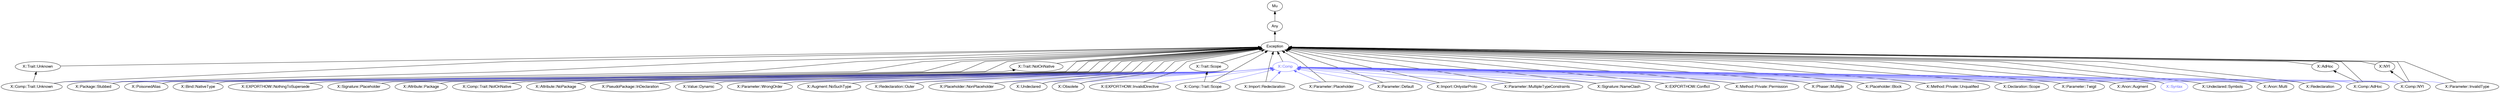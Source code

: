 digraph "perl6-type-graph" {
    rankdir=BT;
    splines=polyline;
    overlap=false; 
    // Types
    "X::Comp" [color="#6666FF", fontcolor="#6666FF", href="/type/X::Comp", fontname="FreeSans"];
    "Mu" [color="#000000", fontcolor="#000000", href="/type/Mu", fontname="FreeSans"];
    "Any" [color="#000000", fontcolor="#000000", href="/type/Any", fontname="FreeSans"];
    "Exception" [color="#000000", fontcolor="#000000", href="/type/Exception", fontname="FreeSans"];
    "X::Package::Stubbed" [color="#000000", fontcolor="#000000", href="/type/X::Package::Stubbed", fontname="FreeSans"];
    "X::Trait::Unknown" [color="#000000", fontcolor="#000000", href="/type/X::Trait::Unknown", fontname="FreeSans"];
    "X::Comp::Trait::Unknown" [color="#000000", fontcolor="#000000", href="/type/X::Comp::Trait::Unknown", fontname="FreeSans"];
    "X::PoisonedAlias" [color="#000000", fontcolor="#000000", href="/type/X::PoisonedAlias", fontname="FreeSans"];
    "X::Bind::NativeType" [color="#000000", fontcolor="#000000", href="/type/X::Bind::NativeType", fontname="FreeSans"];
    "X::EXPORTHOW::NothingToSupersede" [color="#000000", fontcolor="#000000", href="/type/X::EXPORTHOW::NothingToSupersede", fontname="FreeSans"];
    "X::Signature::Placeholder" [color="#000000", fontcolor="#000000", href="/type/X::Signature::Placeholder", fontname="FreeSans"];
    "X::Attribute::Package" [color="#000000", fontcolor="#000000", href="/type/X::Attribute::Package", fontname="FreeSans"];
    "X::Trait::NotOnNative" [color="#000000", fontcolor="#000000", href="/type/X::Trait::NotOnNative", fontname="FreeSans"];
    "X::Comp::Trait::NotOnNative" [color="#000000", fontcolor="#000000", href="/type/X::Comp::Trait::NotOnNative", fontname="FreeSans"];
    "X::Attribute::NoPackage" [color="#000000", fontcolor="#000000", href="/type/X::Attribute::NoPackage", fontname="FreeSans"];
    "X::PseudoPackage::InDeclaration" [color="#000000", fontcolor="#000000", href="/type/X::PseudoPackage::InDeclaration", fontname="FreeSans"];
    "X::Value::Dynamic" [color="#000000", fontcolor="#000000", href="/type/X::Value::Dynamic", fontname="FreeSans"];
    "X::Parameter::WrongOrder" [color="#000000", fontcolor="#000000", href="/type/X::Parameter::WrongOrder", fontname="FreeSans"];
    "X::Augment::NoSuchType" [color="#000000", fontcolor="#000000", href="/type/X::Augment::NoSuchType", fontname="FreeSans"];
    "X::Redeclaration::Outer" [color="#000000", fontcolor="#000000", href="/type/X::Redeclaration::Outer", fontname="FreeSans"];
    "X::Placeholder::NonPlaceholder" [color="#000000", fontcolor="#000000", href="/type/X::Placeholder::NonPlaceholder", fontname="FreeSans"];
    "X::Undeclared" [color="#000000", fontcolor="#000000", href="/type/X::Undeclared", fontname="FreeSans"];
    "X::Obsolete" [color="#000000", fontcolor="#000000", href="/type/X::Obsolete", fontname="FreeSans"];
    "X::EXPORTHOW::InvalidDirective" [color="#000000", fontcolor="#000000", href="/type/X::EXPORTHOW::InvalidDirective", fontname="FreeSans"];
    "X::Trait::Scope" [color="#000000", fontcolor="#000000", href="/type/X::Trait::Scope", fontname="FreeSans"];
    "X::Comp::Trait::Scope" [color="#000000", fontcolor="#000000", href="/type/X::Comp::Trait::Scope", fontname="FreeSans"];
    "X::Import::Redeclaration" [color="#000000", fontcolor="#000000", href="/type/X::Import::Redeclaration", fontname="FreeSans"];
    "X::Parameter::Placeholder" [color="#000000", fontcolor="#000000", href="/type/X::Parameter::Placeholder", fontname="FreeSans"];
    "X::Parameter::Default" [color="#000000", fontcolor="#000000", href="/type/X::Parameter::Default", fontname="FreeSans"];
    "X::Import::OnlystarProto" [color="#000000", fontcolor="#000000", href="/type/X::Import::OnlystarProto", fontname="FreeSans"];
    "X::Parameter::MultipleTypeConstraints" [color="#000000", fontcolor="#000000", href="/type/X::Parameter::MultipleTypeConstraints", fontname="FreeSans"];
    "X::Signature::NameClash" [color="#000000", fontcolor="#000000", href="/type/X::Signature::NameClash", fontname="FreeSans"];
    "X::EXPORTHOW::Conflict" [color="#000000", fontcolor="#000000", href="/type/X::EXPORTHOW::Conflict", fontname="FreeSans"];
    "X::Method::Private::Permission" [color="#000000", fontcolor="#000000", href="/type/X::Method::Private::Permission", fontname="FreeSans"];
    "X::Phaser::Multiple" [color="#000000", fontcolor="#000000", href="/type/X::Phaser::Multiple", fontname="FreeSans"];
    "X::Placeholder::Block" [color="#000000", fontcolor="#000000", href="/type/X::Placeholder::Block", fontname="FreeSans"];
    "X::Method::Private::Unqualified" [color="#000000", fontcolor="#000000", href="/type/X::Method::Private::Unqualified", fontname="FreeSans"];
    "X::Declaration::Scope" [color="#000000", fontcolor="#000000", href="/type/X::Declaration::Scope", fontname="FreeSans"];
    "X::Parameter::Twigil" [color="#000000", fontcolor="#000000", href="/type/X::Parameter::Twigil", fontname="FreeSans"];
    "X::Anon::Augment" [color="#000000", fontcolor="#000000", href="/type/X::Anon::Augment", fontname="FreeSans"];
    "X::Syntax" [color="#6666FF", fontcolor="#6666FF", href="/type/X::Syntax", fontname="FreeSans"];
    "X::Undeclared::Symbols" [color="#000000", fontcolor="#000000", href="/type/X::Undeclared::Symbols", fontname="FreeSans"];
    "X::AdHoc" [color="#000000", fontcolor="#000000", href="/type/X::AdHoc", fontname="FreeSans"];
    "X::Comp::AdHoc" [color="#000000", fontcolor="#000000", href="/type/X::Comp::AdHoc", fontname="FreeSans"];
    "X::NYI" [color="#000000", fontcolor="#000000", href="/type/X::NYI", fontname="FreeSans"];
    "X::Comp::NYI" [color="#000000", fontcolor="#000000", href="/type/X::Comp::NYI", fontname="FreeSans"];
    "X::Anon::Multi" [color="#000000", fontcolor="#000000", href="/type/X::Anon::Multi", fontname="FreeSans"];
    "X::Redeclaration" [color="#000000", fontcolor="#000000", href="/type/X::Redeclaration", fontname="FreeSans"];
    "X::Parameter::InvalidType" [color="#000000", fontcolor="#000000", href="/type/X::Parameter::InvalidType", fontname="FreeSans"];

    // Superclasses
    "X::Comp" -> "Exception" [color="#000000"];
    "Any" -> "Mu" [color="#000000"];
    "Exception" -> "Any" [color="#000000"];
    "X::Package::Stubbed" -> "Exception" [color="#000000"];
    "X::Trait::Unknown" -> "Exception" [color="#000000"];
    "X::Comp::Trait::Unknown" -> "X::Trait::Unknown" [color="#000000"];
    "X::Comp::Trait::Unknown" -> "Exception" [color="#000000"];
    "X::PoisonedAlias" -> "Exception" [color="#000000"];
    "X::Bind::NativeType" -> "Exception" [color="#000000"];
    "X::EXPORTHOW::NothingToSupersede" -> "Exception" [color="#000000"];
    "X::Signature::Placeholder" -> "Exception" [color="#000000"];
    "X::Attribute::Package" -> "Exception" [color="#000000"];
    "X::Trait::NotOnNative" -> "Exception" [color="#000000"];
    "X::Comp::Trait::NotOnNative" -> "X::Trait::NotOnNative" [color="#000000"];
    "X::Comp::Trait::NotOnNative" -> "Exception" [color="#000000"];
    "X::Attribute::NoPackage" -> "Exception" [color="#000000"];
    "X::PseudoPackage::InDeclaration" -> "Exception" [color="#000000"];
    "X::Value::Dynamic" -> "Exception" [color="#000000"];
    "X::Parameter::WrongOrder" -> "Exception" [color="#000000"];
    "X::Augment::NoSuchType" -> "Exception" [color="#000000"];
    "X::Redeclaration::Outer" -> "Exception" [color="#000000"];
    "X::Placeholder::NonPlaceholder" -> "Exception" [color="#000000"];
    "X::Undeclared" -> "Exception" [color="#000000"];
    "X::Obsolete" -> "Exception" [color="#000000"];
    "X::EXPORTHOW::InvalidDirective" -> "Exception" [color="#000000"];
    "X::Trait::Scope" -> "Exception" [color="#000000"];
    "X::Comp::Trait::Scope" -> "X::Trait::Scope" [color="#000000"];
    "X::Comp::Trait::Scope" -> "Exception" [color="#000000"];
    "X::Import::Redeclaration" -> "Exception" [color="#000000"];
    "X::Parameter::Placeholder" -> "Exception" [color="#000000"];
    "X::Parameter::Default" -> "Exception" [color="#000000"];
    "X::Import::OnlystarProto" -> "Exception" [color="#000000"];
    "X::Parameter::MultipleTypeConstraints" -> "Exception" [color="#000000"];
    "X::Signature::NameClash" -> "Exception" [color="#000000"];
    "X::EXPORTHOW::Conflict" -> "Exception" [color="#000000"];
    "X::Method::Private::Permission" -> "Exception" [color="#000000"];
    "X::Phaser::Multiple" -> "Exception" [color="#000000"];
    "X::Placeholder::Block" -> "Exception" [color="#000000"];
    "X::Method::Private::Unqualified" -> "Exception" [color="#000000"];
    "X::Declaration::Scope" -> "Exception" [color="#000000"];
    "X::Parameter::Twigil" -> "Exception" [color="#000000"];
    "X::Anon::Augment" -> "Exception" [color="#000000"];
    "X::Syntax" -> "Exception" [color="#000000"];
    "X::Undeclared::Symbols" -> "Exception" [color="#000000"];
    "X::AdHoc" -> "Exception" [color="#000000"];
    "X::Comp::AdHoc" -> "X::AdHoc" [color="#000000"];
    "X::Comp::AdHoc" -> "Exception" [color="#000000"];
    "X::NYI" -> "Exception" [color="#000000"];
    "X::Comp::NYI" -> "X::NYI" [color="#000000"];
    "X::Comp::NYI" -> "Exception" [color="#000000"];
    "X::Anon::Multi" -> "Exception" [color="#000000"];
    "X::Redeclaration" -> "Exception" [color="#000000"];
    "X::Parameter::InvalidType" -> "Exception" [color="#000000"];

    // Roles
    "X::Package::Stubbed" -> "X::Comp" [color="#6666FF"];
    "X::Comp::Trait::Unknown" -> "X::Comp" [color="#6666FF"];
    "X::PoisonedAlias" -> "X::Comp" [color="#6666FF"];
    "X::Bind::NativeType" -> "X::Comp" [color="#6666FF"];
    "X::EXPORTHOW::NothingToSupersede" -> "X::Comp" [color="#6666FF"];
    "X::Signature::Placeholder" -> "X::Comp" [color="#6666FF"];
    "X::Attribute::Package" -> "X::Comp" [color="#6666FF"];
    "X::Comp::Trait::NotOnNative" -> "X::Comp" [color="#6666FF"];
    "X::Attribute::NoPackage" -> "X::Comp" [color="#6666FF"];
    "X::PseudoPackage::InDeclaration" -> "X::Comp" [color="#6666FF"];
    "X::Value::Dynamic" -> "X::Comp" [color="#6666FF"];
    "X::Parameter::WrongOrder" -> "X::Comp" [color="#6666FF"];
    "X::Augment::NoSuchType" -> "X::Comp" [color="#6666FF"];
    "X::Redeclaration::Outer" -> "X::Comp" [color="#6666FF"];
    "X::Placeholder::NonPlaceholder" -> "X::Comp" [color="#6666FF"];
    "X::Undeclared" -> "X::Comp" [color="#6666FF"];
    "X::Obsolete" -> "X::Comp" [color="#6666FF"];
    "X::EXPORTHOW::InvalidDirective" -> "X::Comp" [color="#6666FF"];
    "X::Comp::Trait::Scope" -> "X::Comp" [color="#6666FF"];
    "X::Import::Redeclaration" -> "X::Comp" [color="#6666FF"];
    "X::Parameter::Placeholder" -> "X::Comp" [color="#6666FF"];
    "X::Parameter::Default" -> "X::Comp" [color="#6666FF"];
    "X::Import::OnlystarProto" -> "X::Comp" [color="#6666FF"];
    "X::Parameter::MultipleTypeConstraints" -> "X::Comp" [color="#6666FF"];
    "X::Signature::NameClash" -> "X::Comp" [color="#6666FF"];
    "X::EXPORTHOW::Conflict" -> "X::Comp" [color="#6666FF"];
    "X::Method::Private::Permission" -> "X::Comp" [color="#6666FF"];
    "X::Phaser::Multiple" -> "X::Comp" [color="#6666FF"];
    "X::Placeholder::Block" -> "X::Comp" [color="#6666FF"];
    "X::Method::Private::Unqualified" -> "X::Comp" [color="#6666FF"];
    "X::Declaration::Scope" -> "X::Comp" [color="#6666FF"];
    "X::Parameter::Twigil" -> "X::Comp" [color="#6666FF"];
    "X::Anon::Augment" -> "X::Comp" [color="#6666FF"];
    "X::Syntax" -> "X::Comp" [color="#6666FF"];
    "X::Undeclared::Symbols" -> "X::Comp" [color="#6666FF"];
    "X::Comp::AdHoc" -> "X::Comp" [color="#6666FF"];
    "X::Comp::NYI" -> "X::Comp" [color="#6666FF"];
    "X::Anon::Multi" -> "X::Comp" [color="#6666FF"];
    "X::Redeclaration" -> "X::Comp" [color="#6666FF"];
    "X::Parameter::InvalidType" -> "X::Comp" [color="#6666FF"];
}

